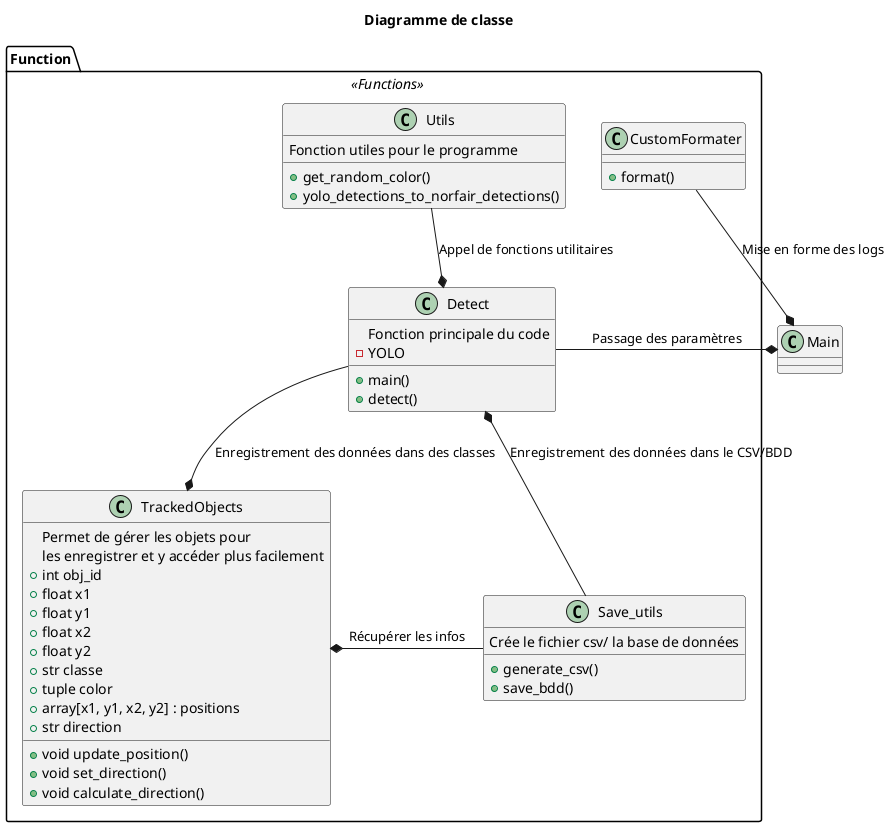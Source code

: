 @startuml

title Diagramme de classe

class Main {
}

package Function <<Functions>> {

  class Detect {
    Fonction principale du code
    - YOLO
    +main()
    +detect()
  }

  class TrackedObjects {
    Permet de gérer les objets pour
    les enregistrer et y accéder plus facilement
    +int obj_id
    +float x1
    +float y1
    +float x2
    +float y2
    +str classe
    +tuple color
    +array[x1, y1, x2, y2] : positions
    +str direction
    +void update_position()
    +void set_direction()
    +void calculate_direction()
  }

  class Save_utils {
    Crée le fichier csv/ la base de données
    +generate_csv()
    +save_bdd()
  }

  class Utils {
    Fonction utiles pour le programme
    +get_random_color()
    +yolo_detections_to_norfair_detections()
  }


  class CustomFormater {
    +format()
  }

}

Main *-left- Detect: Passage des paramètres
Main *-right- CustomFormater: Mise en forme des logs

TrackedObjects *-up- Detect: Enregistrement des données dans des classes

Detect *-up- Utils: Appel de fonctions utilitaires
Detect *-down- Save_utils: Enregistrement des données dans le CSV/BDD

TrackedObjects *-right- Save_utils: Récupérer les infos

@enduml
